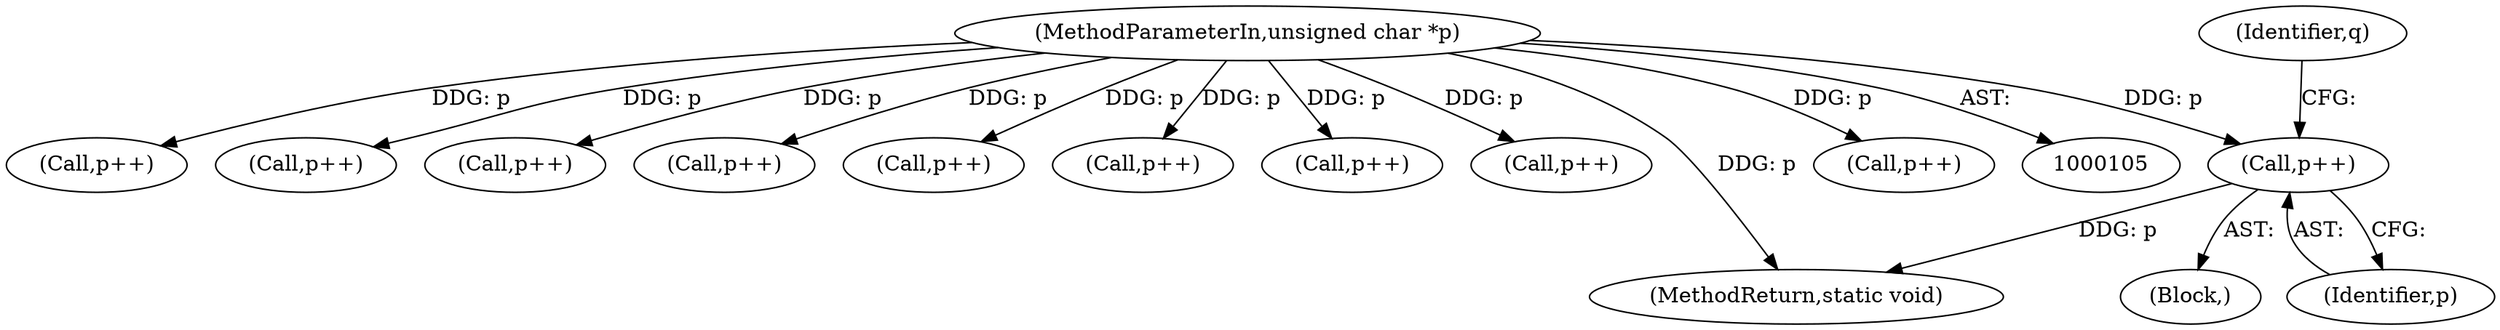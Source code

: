 digraph "0_ImageMagick_b6ae2f9e0ab13343c0281732d479757a8e8979c7@pointer" {
"1000731" [label="(Call,p++)"];
"1000106" [label="(MethodParameterIn,unsigned char *p)"];
"1000786" [label="(Call,p++)"];
"1000206" [label="(Call,p++)"];
"1000661" [label="(Call,p++)"];
"1000734" [label="(Identifier,q)"];
"1000732" [label="(Identifier,p)"];
"1000414" [label="(Call,p++)"];
"1000731" [label="(Call,p++)"];
"1000710" [label="(Block,)"];
"1000106" [label="(MethodParameterIn,unsigned char *p)"];
"1000262" [label="(Call,p++)"];
"1000780" [label="(Call,p++)"];
"1000624" [label="(Call,p++)"];
"1000523" [label="(Call,p++)"];
"1000803" [label="(MethodReturn,static void)"];
"1000792" [label="(Call,p++)"];
"1000731" -> "1000710"  [label="AST: "];
"1000731" -> "1000732"  [label="CFG: "];
"1000732" -> "1000731"  [label="AST: "];
"1000734" -> "1000731"  [label="CFG: "];
"1000731" -> "1000803"  [label="DDG: p"];
"1000106" -> "1000731"  [label="DDG: p"];
"1000106" -> "1000105"  [label="AST: "];
"1000106" -> "1000803"  [label="DDG: p"];
"1000106" -> "1000206"  [label="DDG: p"];
"1000106" -> "1000262"  [label="DDG: p"];
"1000106" -> "1000414"  [label="DDG: p"];
"1000106" -> "1000523"  [label="DDG: p"];
"1000106" -> "1000624"  [label="DDG: p"];
"1000106" -> "1000661"  [label="DDG: p"];
"1000106" -> "1000780"  [label="DDG: p"];
"1000106" -> "1000786"  [label="DDG: p"];
"1000106" -> "1000792"  [label="DDG: p"];
}
